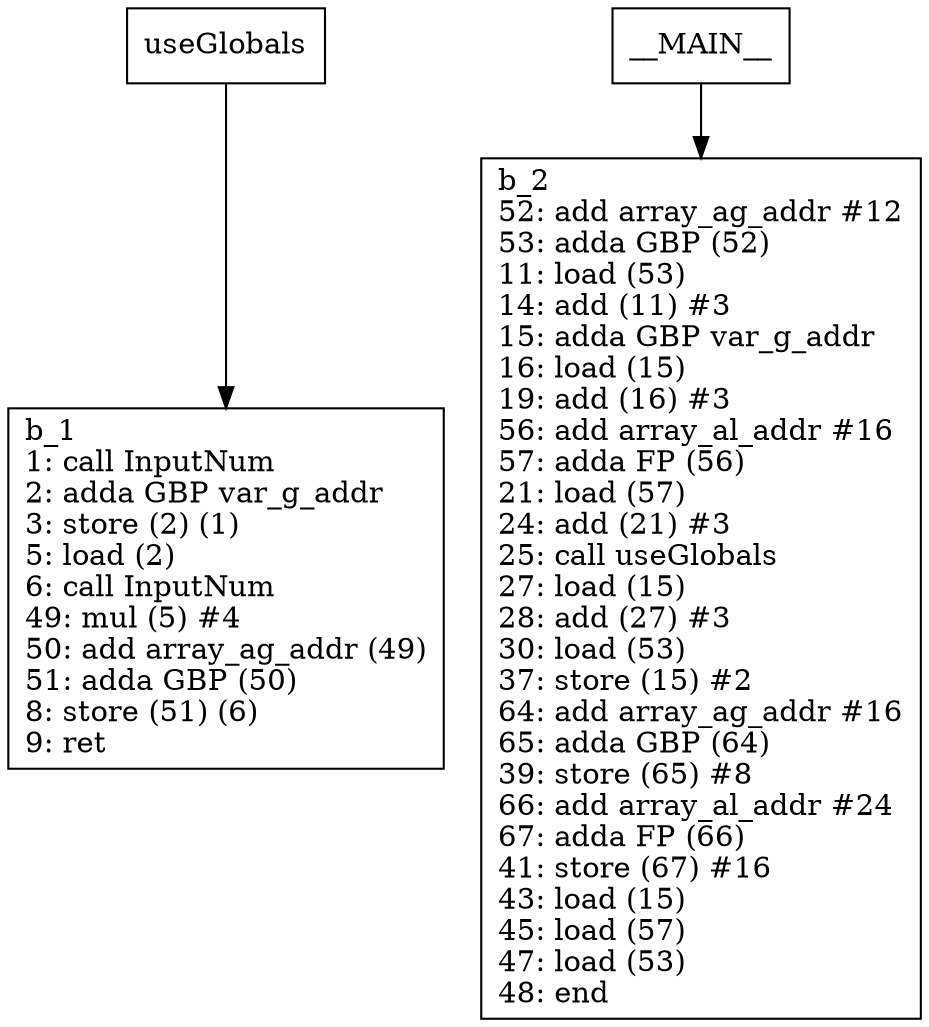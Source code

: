 digraph Computation {
node [shape=box];
useGlobals -> b_1;
b_1 [label="b_1\l1: call InputNum\l2: adda GBP var_g_addr\l3: store (2) (1)\l5: load (2)\l6: call InputNum\l49: mul (5) #4\l50: add array_ag_addr (49)\l51: adda GBP (50)\l8: store (51) (6)\l9: ret \l"]
__MAIN__ -> b_2;
b_2 [label="b_2\l52: add array_ag_addr #12\l53: adda GBP (52)\l11: load (53)\l14: add (11) #3\l15: adda GBP var_g_addr\l16: load (15)\l19: add (16) #3\l56: add array_al_addr #16\l57: adda FP (56)\l21: load (57)\l24: add (21) #3\l25: call useGlobals\l27: load (15)\l28: add (27) #3\l30: load (53)\l37: store (15) #2\l64: add array_ag_addr #16\l65: adda GBP (64)\l39: store (65) #8\l66: add array_al_addr #24\l67: adda FP (66)\l41: store (67) #16\l43: load (15)\l45: load (57)\l47: load (53)\l48: end\l"]
}